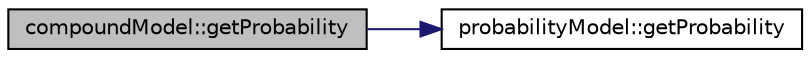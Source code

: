digraph "compoundModel::getProbability"
{
  edge [fontname="Helvetica",fontsize="10",labelfontname="Helvetica",labelfontsize="10"];
  node [fontname="Helvetica",fontsize="10",shape=record];
  rankdir="LR";
  Node1 [label="compoundModel::getProbability",height=0.2,width=0.4,color="black", fillcolor="grey75", style="filled", fontcolor="black"];
  Node1 -> Node2 [color="midnightblue",fontsize="10",style="solid",fontname="Helvetica"];
  Node2 [label="probabilityModel::getProbability",height=0.2,width=0.4,color="black", fillcolor="white", style="filled",URL="$classprobability_model.html#ad168dd659368dab81336fade44084bb8"];
}
